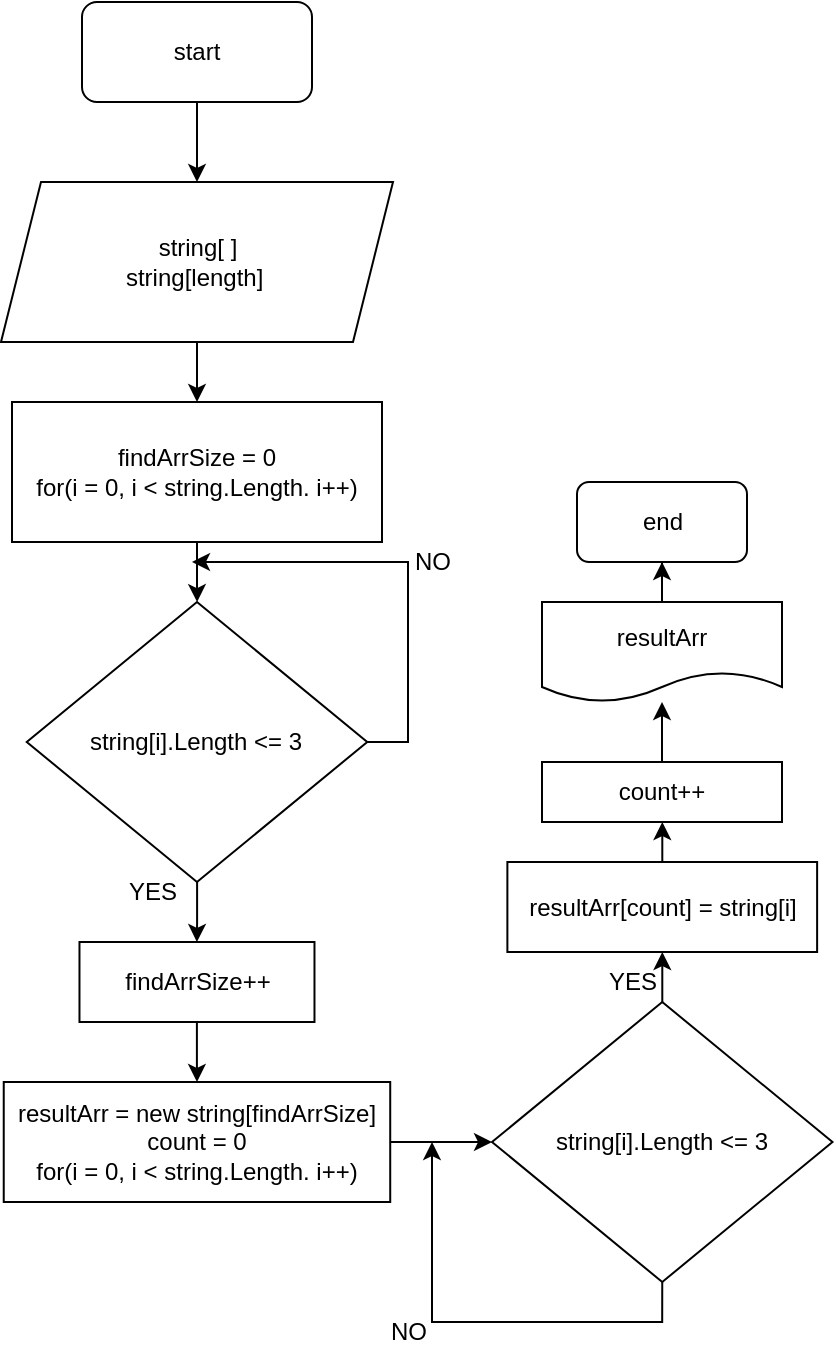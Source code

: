 <mxfile version="20.4.0" type="device"><diagram id="TQM0sE6sg5qbcpV1RX-1" name="Page-1"><mxGraphModel dx="1422" dy="762" grid="1" gridSize="10" guides="1" tooltips="1" connect="1" arrows="1" fold="1" page="1" pageScale="1" pageWidth="850" pageHeight="1100" math="0" shadow="0"><root><mxCell id="0"/><mxCell id="1" parent="0"/><mxCell id="6YzH5PgaBhb5qWte37Aq-4" value="" style="edgeStyle=orthogonalEdgeStyle;rounded=0;orthogonalLoop=1;jettySize=auto;html=1;" parent="1" source="6YzH5PgaBhb5qWte37Aq-2" target="6YzH5PgaBhb5qWte37Aq-3" edge="1"><mxGeometry relative="1" as="geometry"/></mxCell><mxCell id="6YzH5PgaBhb5qWte37Aq-2" value="start" style="rounded=1;whiteSpace=wrap;html=1;" parent="1" vertex="1"><mxGeometry x="365" y="150" width="115" height="50" as="geometry"/></mxCell><mxCell id="Baz-br9NwUSpAijOxaqs-2" value="" style="edgeStyle=orthogonalEdgeStyle;rounded=0;orthogonalLoop=1;jettySize=auto;html=1;" edge="1" parent="1" source="6YzH5PgaBhb5qWte37Aq-3" target="Baz-br9NwUSpAijOxaqs-1"><mxGeometry relative="1" as="geometry"/></mxCell><mxCell id="6YzH5PgaBhb5qWte37Aq-3" value="string[ ]&lt;br&gt;string[length]&amp;nbsp;" style="shape=parallelogram;perimeter=parallelogramPerimeter;whiteSpace=wrap;html=1;fixedSize=1;" parent="1" vertex="1"><mxGeometry x="324.5" y="240" width="196" height="80" as="geometry"/></mxCell><mxCell id="Baz-br9NwUSpAijOxaqs-4" value="" style="edgeStyle=orthogonalEdgeStyle;rounded=0;orthogonalLoop=1;jettySize=auto;html=1;" edge="1" parent="1" source="Baz-br9NwUSpAijOxaqs-1" target="Baz-br9NwUSpAijOxaqs-3"><mxGeometry relative="1" as="geometry"/></mxCell><mxCell id="Baz-br9NwUSpAijOxaqs-1" value="findArrSize = 0&lt;br&gt;for(i = 0, i &amp;lt; string.Length. i++)" style="rounded=0;whiteSpace=wrap;html=1;" vertex="1" parent="1"><mxGeometry x="330" y="350" width="185" height="70" as="geometry"/></mxCell><mxCell id="Baz-br9NwUSpAijOxaqs-5" style="edgeStyle=orthogonalEdgeStyle;rounded=0;orthogonalLoop=1;jettySize=auto;html=1;" edge="1" parent="1" source="Baz-br9NwUSpAijOxaqs-3"><mxGeometry relative="1" as="geometry"><mxPoint x="420" y="430" as="targetPoint"/><Array as="points"><mxPoint x="528" y="520"/><mxPoint x="528" y="430"/></Array></mxGeometry></mxCell><mxCell id="Baz-br9NwUSpAijOxaqs-8" value="" style="edgeStyle=orthogonalEdgeStyle;rounded=0;orthogonalLoop=1;jettySize=auto;html=1;" edge="1" parent="1" source="Baz-br9NwUSpAijOxaqs-3" target="Baz-br9NwUSpAijOxaqs-7"><mxGeometry relative="1" as="geometry"/></mxCell><mxCell id="Baz-br9NwUSpAijOxaqs-3" value="string[i].Length &amp;lt;= 3" style="rhombus;whiteSpace=wrap;html=1;" vertex="1" parent="1"><mxGeometry x="337.37" y="450" width="170.25" height="140" as="geometry"/></mxCell><mxCell id="Baz-br9NwUSpAijOxaqs-6" value="NO" style="text;html=1;align=center;verticalAlign=middle;resizable=0;points=[];autosize=1;strokeColor=none;fillColor=none;" vertex="1" parent="1"><mxGeometry x="520" y="415" width="40" height="30" as="geometry"/></mxCell><mxCell id="Baz-br9NwUSpAijOxaqs-11" value="" style="edgeStyle=orthogonalEdgeStyle;rounded=0;orthogonalLoop=1;jettySize=auto;html=1;" edge="1" parent="1" source="Baz-br9NwUSpAijOxaqs-7" target="Baz-br9NwUSpAijOxaqs-10"><mxGeometry relative="1" as="geometry"/></mxCell><mxCell id="Baz-br9NwUSpAijOxaqs-7" value="findArrSize++" style="rounded=0;whiteSpace=wrap;html=1;" vertex="1" parent="1"><mxGeometry x="363.74" y="620" width="117.5" height="40" as="geometry"/></mxCell><mxCell id="Baz-br9NwUSpAijOxaqs-9" value="YES" style="text;html=1;align=center;verticalAlign=middle;resizable=0;points=[];autosize=1;strokeColor=none;fillColor=none;" vertex="1" parent="1"><mxGeometry x="375" y="580" width="50" height="30" as="geometry"/></mxCell><mxCell id="Baz-br9NwUSpAijOxaqs-15" value="" style="edgeStyle=orthogonalEdgeStyle;rounded=0;orthogonalLoop=1;jettySize=auto;html=1;" edge="1" parent="1" source="Baz-br9NwUSpAijOxaqs-10" target="Baz-br9NwUSpAijOxaqs-14"><mxGeometry relative="1" as="geometry"/></mxCell><mxCell id="Baz-br9NwUSpAijOxaqs-10" value="resultArr = new string[findArrSize]&lt;br&gt;count = 0&lt;br&gt;for(i = 0, i &amp;lt; string.Length. i++)" style="rounded=0;whiteSpace=wrap;html=1;" vertex="1" parent="1"><mxGeometry x="325.87" y="690" width="193.24" height="60" as="geometry"/></mxCell><mxCell id="Baz-br9NwUSpAijOxaqs-18" style="edgeStyle=orthogonalEdgeStyle;rounded=0;orthogonalLoop=1;jettySize=auto;html=1;exitX=0.5;exitY=1;exitDx=0;exitDy=0;" edge="1" parent="1" source="Baz-br9NwUSpAijOxaqs-14"><mxGeometry relative="1" as="geometry"><mxPoint x="540" y="720" as="targetPoint"/><Array as="points"><mxPoint x="655" y="810"/><mxPoint x="540" y="810"/></Array></mxGeometry></mxCell><mxCell id="Baz-br9NwUSpAijOxaqs-21" value="" style="edgeStyle=orthogonalEdgeStyle;rounded=0;orthogonalLoop=1;jettySize=auto;html=1;" edge="1" parent="1" source="Baz-br9NwUSpAijOxaqs-14" target="Baz-br9NwUSpAijOxaqs-20"><mxGeometry relative="1" as="geometry"/></mxCell><mxCell id="Baz-br9NwUSpAijOxaqs-14" value="string[i].Length &amp;lt;= 3" style="rhombus;whiteSpace=wrap;html=1;" vertex="1" parent="1"><mxGeometry x="570" y="650" width="170.25" height="140" as="geometry"/></mxCell><mxCell id="Baz-br9NwUSpAijOxaqs-19" value="NO" style="text;html=1;align=center;verticalAlign=middle;resizable=0;points=[];autosize=1;strokeColor=none;fillColor=none;" vertex="1" parent="1"><mxGeometry x="507.62" y="800" width="40" height="30" as="geometry"/></mxCell><mxCell id="Baz-br9NwUSpAijOxaqs-24" value="" style="edgeStyle=orthogonalEdgeStyle;rounded=0;orthogonalLoop=1;jettySize=auto;html=1;" edge="1" parent="1" source="Baz-br9NwUSpAijOxaqs-20" target="Baz-br9NwUSpAijOxaqs-23"><mxGeometry relative="1" as="geometry"/></mxCell><mxCell id="Baz-br9NwUSpAijOxaqs-20" value="resultArr[count] = string[i]" style="rounded=0;whiteSpace=wrap;html=1;" vertex="1" parent="1"><mxGeometry x="577.69" y="580" width="154.87" height="45" as="geometry"/></mxCell><mxCell id="Baz-br9NwUSpAijOxaqs-22" value="YES" style="text;html=1;align=center;verticalAlign=middle;resizable=0;points=[];autosize=1;strokeColor=none;fillColor=none;" vertex="1" parent="1"><mxGeometry x="615" y="625" width="50" height="30" as="geometry"/></mxCell><mxCell id="Baz-br9NwUSpAijOxaqs-26" value="" style="edgeStyle=orthogonalEdgeStyle;rounded=0;orthogonalLoop=1;jettySize=auto;html=1;" edge="1" parent="1" source="Baz-br9NwUSpAijOxaqs-23" target="Baz-br9NwUSpAijOxaqs-25"><mxGeometry relative="1" as="geometry"/></mxCell><mxCell id="Baz-br9NwUSpAijOxaqs-23" value="count++" style="rounded=0;whiteSpace=wrap;html=1;" vertex="1" parent="1"><mxGeometry x="595" y="530" width="120" height="30" as="geometry"/></mxCell><mxCell id="Baz-br9NwUSpAijOxaqs-28" value="" style="edgeStyle=orthogonalEdgeStyle;rounded=0;orthogonalLoop=1;jettySize=auto;html=1;" edge="1" parent="1" source="Baz-br9NwUSpAijOxaqs-25" target="Baz-br9NwUSpAijOxaqs-27"><mxGeometry relative="1" as="geometry"/></mxCell><mxCell id="Baz-br9NwUSpAijOxaqs-25" value="resultArr" style="shape=document;whiteSpace=wrap;html=1;boundedLbl=1;" vertex="1" parent="1"><mxGeometry x="595" y="450" width="120" height="50" as="geometry"/></mxCell><mxCell id="Baz-br9NwUSpAijOxaqs-27" value="end" style="rounded=1;whiteSpace=wrap;html=1;" vertex="1" parent="1"><mxGeometry x="612.5" y="390" width="85" height="40" as="geometry"/></mxCell></root></mxGraphModel></diagram></mxfile>